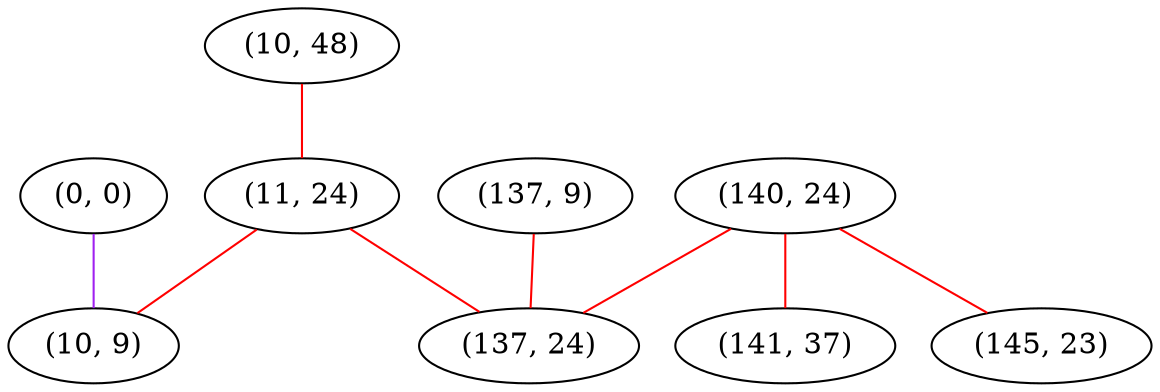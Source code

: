 graph "" {
"(0, 0)";
"(10, 48)";
"(137, 9)";
"(140, 24)";
"(141, 37)";
"(145, 23)";
"(11, 24)";
"(137, 24)";
"(10, 9)";
"(0, 0)" -- "(10, 9)"  [color=purple, key=0, weight=4];
"(10, 48)" -- "(11, 24)"  [color=red, key=0, weight=1];
"(137, 9)" -- "(137, 24)"  [color=red, key=0, weight=1];
"(140, 24)" -- "(137, 24)"  [color=red, key=0, weight=1];
"(140, 24)" -- "(141, 37)"  [color=red, key=0, weight=1];
"(140, 24)" -- "(145, 23)"  [color=red, key=0, weight=1];
"(11, 24)" -- "(137, 24)"  [color=red, key=0, weight=1];
"(11, 24)" -- "(10, 9)"  [color=red, key=0, weight=1];
}
